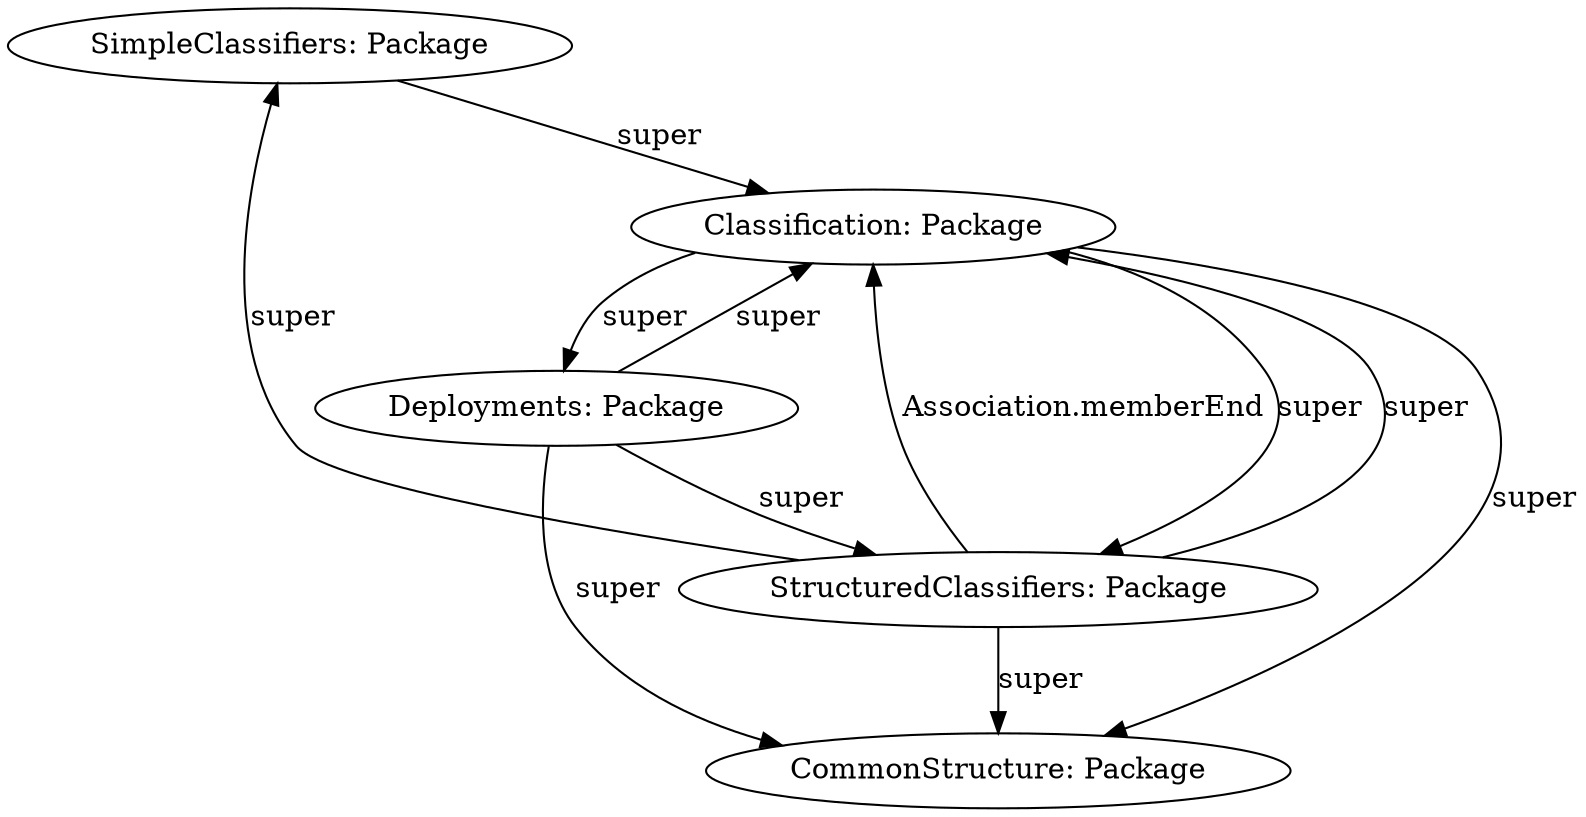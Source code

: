 digraph{
{style = filled
shape = box
}
"ID4f5ad6b7" [label= "SimpleClassifiers: Package" style=solid fillcolor = white]
"ID420c9959" [label= "Deployments: Package" style=solid fillcolor = white]
"ID32f2de5c" [label= "StructuredClassifiers: Package" style=solid fillcolor = white]
"ID3bb186b" [label= "Classification: Package" style=solid fillcolor = white]
"ID4a2bc71f" [label= "CommonStructure: Package" style=solid fillcolor = white]
ID420c9959 -> ID4a2bc71f [label = "super" style = solid color = black ]
ID32f2de5c -> ID3bb186b [label = "Association.memberEnd" style = solid color = black ]
ID32f2de5c -> ID4a2bc71f [label = "super" style = solid color = black ]
ID3bb186b -> ID4a2bc71f [label = "super" style = solid color = black ]
ID420c9959 -> ID32f2de5c [label = "super" style = solid color = black ]
ID3bb186b -> ID32f2de5c [label = "super" style = solid color = black ]
ID32f2de5c -> ID3bb186b [label = "super" style = solid color = black ]
ID32f2de5c -> ID4f5ad6b7 [label = "super" style = solid color = black ]
ID4f5ad6b7 -> ID3bb186b [label = "super" style = solid color = black ]
ID420c9959 -> ID3bb186b [label = "super" style = solid color = black ]
ID3bb186b -> ID420c9959 [label = "super" style = solid color = black ]
}
